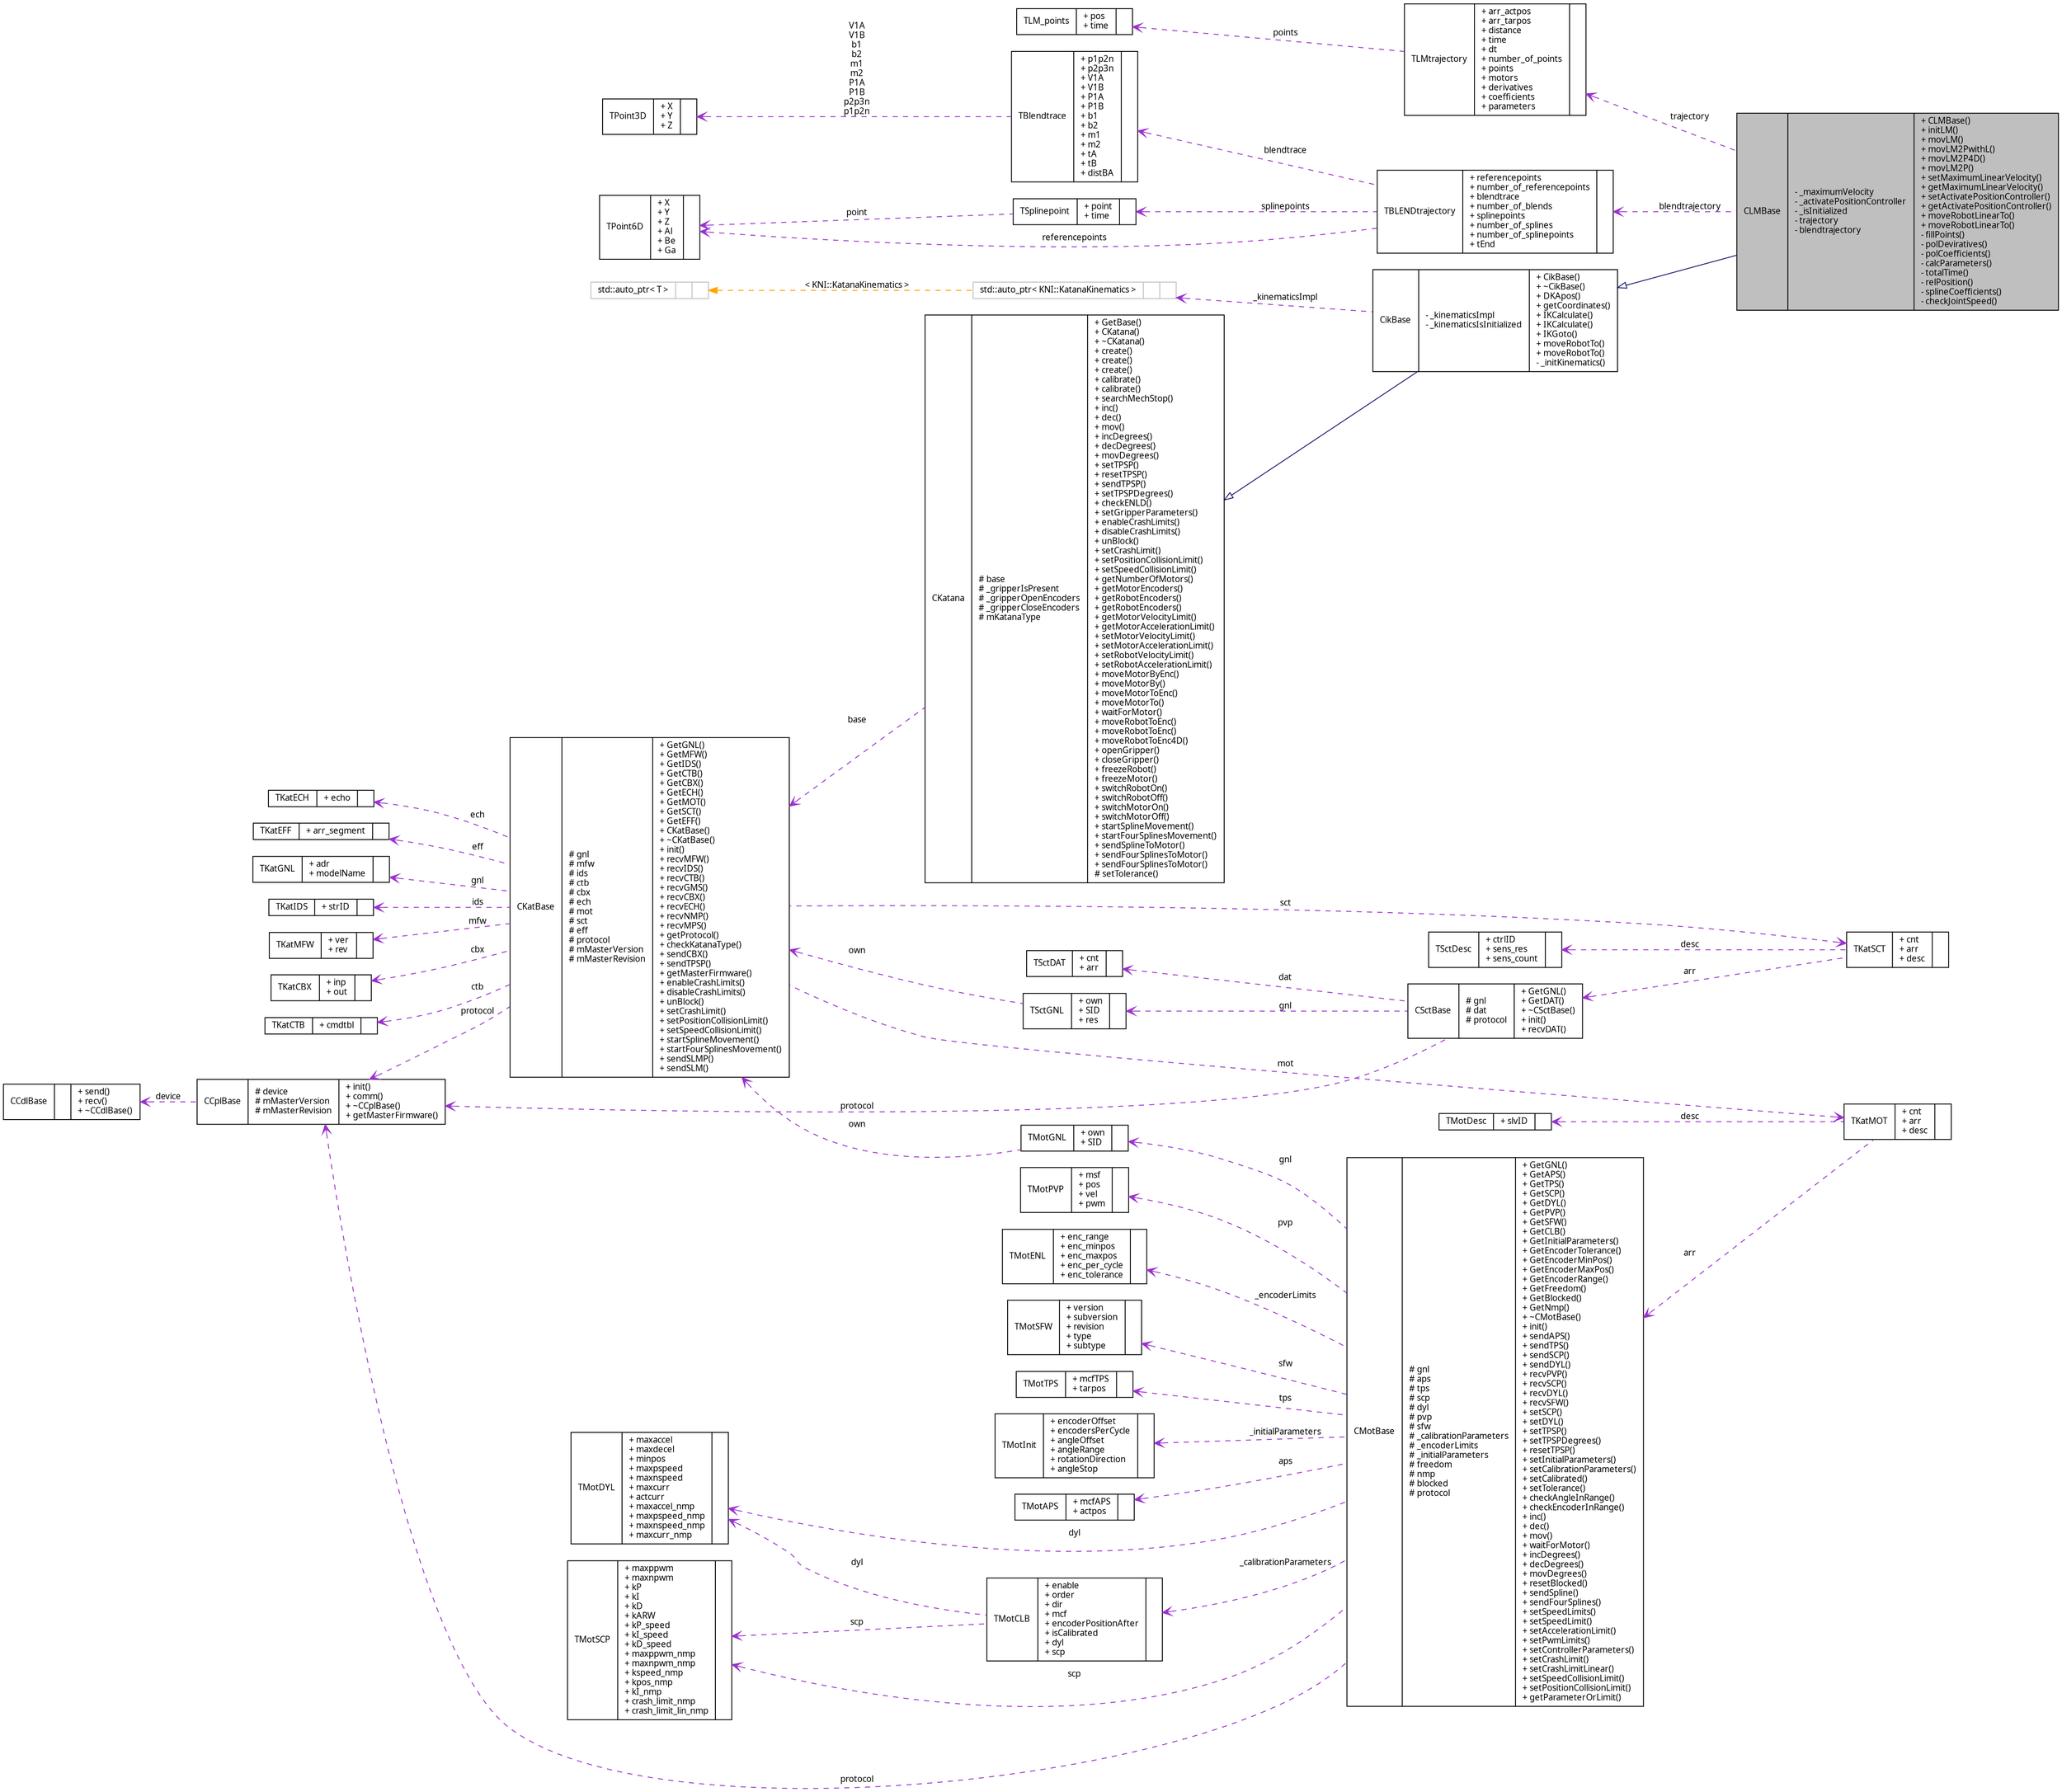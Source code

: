 digraph G
{
  edge [fontname="FreeSans.ttf",fontsize=10,labelfontname="FreeSans.ttf",labelfontsize=10];
  node [fontname="FreeSans.ttf",fontsize=10,shape=record];
  rankdir=LR;
  Node1 [label="{CLMBase\n|- _maximumVelocity\l- _activatePositionController\l- _isInitialized\l- trajectory\l- blendtrajectory\l|+ CLMBase()\l+ initLM()\l+ movLM()\l+ movLM2PwithL()\l+ movLM2P4D()\l+ movLM2P()\l+ setMaximumLinearVelocity()\l+ getMaximumLinearVelocity()\l+ setActivatePositionController()\l+ getActivatePositionController()\l+ moveRobotLinearTo()\l+ moveRobotLinearTo()\l- fillPoints()\l- polDeviratives()\l- polCoefficients()\l- calcParameters()\l- totalTime()\l- relPosition()\l- splineCoefficients()\l- checkJointSpeed()\l}",height=0.2,width=0.4,color="black", fillcolor="grey75", style="filled" fontcolor="black"];
  Node2 -> Node1 [dir=back,color="midnightblue",fontsize=10,style="solid",arrowtail="empty",fontname="FreeSans.ttf"];
  Node2 [label="{CikBase\n|- _kinematicsImpl\l- _kinematicsIsInitialized\l|+ CikBase()\l+ ~CikBase()\l+ DKApos()\l+ getCoordinates()\l+ IKCalculate()\l+ IKCalculate()\l+ IKGoto()\l+ moveRobotTo()\l+ moveRobotTo()\l- _initKinematics()\l}",height=0.2,width=0.4,color="black", fillcolor="white", style="filled",URL="$classCikBase.html"];
  Node3 -> Node2 [dir=back,color="midnightblue",fontsize=10,style="solid",arrowtail="empty",fontname="FreeSans.ttf"];
  Node3 [label="{CKatana\n|# base\l# _gripperIsPresent\l# _gripperOpenEncoders\l# _gripperCloseEncoders\l# mKatanaType\l|+ GetBase()\l+ CKatana()\l+ ~CKatana()\l+ create()\l+ create()\l+ create()\l+ calibrate()\l+ calibrate()\l+ searchMechStop()\l+ inc()\l+ dec()\l+ mov()\l+ incDegrees()\l+ decDegrees()\l+ movDegrees()\l+ setTPSP()\l+ resetTPSP()\l+ sendTPSP()\l+ setTPSPDegrees()\l+ checkENLD()\l+ setGripperParameters()\l+ enableCrashLimits()\l+ disableCrashLimits()\l+ unBlock()\l+ setCrashLimit()\l+ setPositionCollisionLimit()\l+ setSpeedCollisionLimit()\l+ getNumberOfMotors()\l+ getMotorEncoders()\l+ getRobotEncoders()\l+ getRobotEncoders()\l+ getMotorVelocityLimit()\l+ getMotorAccelerationLimit()\l+ setMotorVelocityLimit()\l+ setMotorAccelerationLimit()\l+ setRobotVelocityLimit()\l+ setRobotAccelerationLimit()\l+ moveMotorByEnc()\l+ moveMotorBy()\l+ moveMotorToEnc()\l+ moveMotorTo()\l+ waitForMotor()\l+ moveRobotToEnc()\l+ moveRobotToEnc()\l+ moveRobotToEnc4D()\l+ openGripper()\l+ closeGripper()\l+ freezeRobot()\l+ freezeMotor()\l+ switchRobotOn()\l+ switchRobotOff()\l+ switchMotorOn()\l+ switchMotorOff()\l+ startSplineMovement()\l+ startFourSplinesMovement()\l+ sendSplineToMotor()\l+ sendFourSplinesToMotor()\l+ sendFourSplinesToMotor()\l# setTolerance()\l}",height=0.2,width=0.4,color="black", fillcolor="white", style="filled",URL="$classCKatana.html",tooltip="Extended Katana class with additional functions."];
  Node4 -> Node3 [dir=back,color="darkorchid3",fontsize=10,style="dashed",label="base",arrowtail="open",fontname="FreeSans.ttf"];
  Node4 [label="{CKatBase\n|# gnl\l# mfw\l# ids\l# ctb\l# cbx\l# ech\l# mot\l# sct\l# eff\l# protocol\l# mMasterVersion\l# mMasterRevision\l|+ GetGNL()\l+ GetMFW()\l+ GetIDS()\l+ GetCTB()\l+ GetCBX()\l+ GetECH()\l+ GetMOT()\l+ GetSCT()\l+ GetEFF()\l+ CKatBase()\l+ ~CKatBase()\l+ init()\l+ recvMFW()\l+ recvIDS()\l+ recvCTB()\l+ recvGMS()\l+ recvCBX()\l+ recvECH()\l+ recvNMP()\l+ recvMPS()\l+ getProtocol()\l+ checkKatanaType()\l+ sendCBX()\l+ sendTPSP()\l+ getMasterFirmware()\l+ enableCrashLimits()\l+ disableCrashLimits()\l+ unBlock()\l+ setCrashLimit()\l+ setPositionCollisionLimit()\l+ setSpeedCollisionLimit()\l+ startSplineMovement()\l+ startFourSplinesMovement()\l+ sendSLMP()\l+ sendSLM()\l}",height=0.2,width=0.4,color="black", fillcolor="white", style="filled",URL="$classCKatBase.html",tooltip="Base Katana class."];
  Node5 -> Node4 [dir=back,color="darkorchid3",fontsize=10,style="dashed",label="mfw",arrowtail="open",fontname="FreeSans.ttf"];
  Node5 [label="{TKatMFW\n|+ ver\l+ rev\l|}",height=0.2,width=0.4,color="black", fillcolor="white", style="filled",URL="$structTKatMFW.html",tooltip="[MFW] master firmware version/revision number"];
  Node6 -> Node4 [dir=back,color="darkorchid3",fontsize=10,style="dashed",label="cbx",arrowtail="open",fontname="FreeSans.ttf"];
  Node6 [label="{TKatCBX\n|+ inp\l+ out\l|}",height=0.2,width=0.4,color="black", fillcolor="white", style="filled",URL="$structTKatCBX.html",tooltip="[CBX] connector box"];
  Node7 -> Node4 [dir=back,color="darkorchid3",fontsize=10,style="dashed",label="sct",arrowtail="open",fontname="FreeSans.ttf"];
  Node7 [label="{TKatSCT\n|+ cnt\l+ arr\l+ desc\l|}",height=0.2,width=0.4,color="black", fillcolor="white", style="filled",URL="$structTKatSCT.html",tooltip="[SCT] every sens ctrl&#39;s attributes"];
  Node8 -> Node7 [dir=back,color="darkorchid3",fontsize=10,style="dashed",label="desc",arrowtail="open",fontname="FreeSans.ttf"];
  Node8 [label="{TSctDesc\n|+ ctrlID\l+ sens_res\l+ sens_count\l|}",height=0.2,width=0.4,color="black", fillcolor="white", style="filled",URL="$structTSctDesc.html",tooltip="sensor controller description (partly)"];
  Node9 -> Node7 [dir=back,color="darkorchid3",fontsize=10,style="dashed",label="arr",arrowtail="open",fontname="FreeSans.ttf"];
  Node9 [label="{CSctBase\n|# gnl\l# dat\l# protocol\l|+ GetGNL()\l+ GetDAT()\l+ ~CSctBase()\l+ init()\l+ recvDAT()\l}",height=0.2,width=0.4,color="black", fillcolor="white", style="filled",URL="$classCSctBase.html",tooltip="Sensor Controller class."];
  Node10 -> Node9 [dir=back,color="darkorchid3",fontsize=10,style="dashed",label="gnl",arrowtail="open",fontname="FreeSans.ttf"];
  Node10 [label="{TSctGNL\n|+ own\l+ SID\l+ res\l|}",height=0.2,width=0.4,color="black", fillcolor="white", style="filled",URL="$structTSctGNL.html",tooltip="[GNL] controller generals"];
  Node4 -> Node10 [dir=back,color="darkorchid3",fontsize=10,style="dashed",label="own",arrowtail="open",fontname="FreeSans.ttf"];
  Node11 -> Node9 [dir=back,color="darkorchid3",fontsize=10,style="dashed",label="dat",arrowtail="open",fontname="FreeSans.ttf"];
  Node11 [label="{TSctDAT\n|+ cnt\l+ arr\l|}",height=0.2,width=0.4,color="black", fillcolor="white", style="filled",URL="$structTSctDAT.html",tooltip="[DAT] sensor data"];
  Node12 -> Node9 [dir=back,color="darkorchid3",fontsize=10,style="dashed",label="protocol",arrowtail="open",fontname="FreeSans.ttf"];
  Node12 [label="{CCplBase\n|# device\l# mMasterVersion\l# mMasterRevision\l|+ init()\l+ comm()\l+ ~CCplBase()\l+ getMasterFirmware()\l}",height=0.2,width=0.4,color="black", fillcolor="white", style="filled",URL="$classCCplBase.html",tooltip="Abstract base class for protocol definiton."];
  Node13 -> Node12 [dir=back,color="darkorchid3",fontsize=10,style="dashed",label="device",arrowtail="open",fontname="FreeSans.ttf"];
  Node13 [label="{CCdlBase\n||+ send()\l+ recv()\l+ ~CCdlBase()\l}",height=0.2,width=0.4,color="black", fillcolor="white", style="filled",URL="$classCCdlBase.html",tooltip="Abstract base class for devices."];
  Node14 -> Node4 [dir=back,color="darkorchid3",fontsize=10,style="dashed",label="ctb",arrowtail="open",fontname="FreeSans.ttf"];
  Node14 [label="{TKatCTB\n|+ cmdtbl\l|}",height=0.2,width=0.4,color="black", fillcolor="white", style="filled",URL="$structTKatCTB.html",tooltip="[CTB] command table defined in the firmware"];
  Node15 -> Node4 [dir=back,color="darkorchid3",fontsize=10,style="dashed",label="ech",arrowtail="open",fontname="FreeSans.ttf"];
  Node15 [label="{TKatECH\n|+ echo\l|}",height=0.2,width=0.4,color="black", fillcolor="white", style="filled",URL="$structTKatECH.html",tooltip="[ECH] echo"];
  Node16 -> Node4 [dir=back,color="darkorchid3",fontsize=10,style="dashed",label="eff",arrowtail="open",fontname="FreeSans.ttf"];
  Node16 [label="{TKatEFF\n|+ arr_segment\l|}",height=0.2,width=0.4,color="black", fillcolor="white", style="filled",URL="$structTKatEFF.html",tooltip="Inverse Kinematics structure of the endeffektor."];
  Node17 -> Node4 [dir=back,color="darkorchid3",fontsize=10,style="dashed",label="gnl",arrowtail="open",fontname="FreeSans.ttf"];
  Node17 [label="{TKatGNL\n|+ adr\l+ modelName\l|}",height=0.2,width=0.4,color="black", fillcolor="white", style="filled",URL="$structTKatGNL.html",tooltip="[GNL] general robot attributes"];
  Node18 -> Node4 [dir=back,color="darkorchid3",fontsize=10,style="dashed",label="mot",arrowtail="open",fontname="FreeSans.ttf"];
  Node18 [label="{TKatMOT\n|+ cnt\l+ arr\l+ desc\l|}",height=0.2,width=0.4,color="black", fillcolor="white", style="filled",URL="$structTKatMOT.html",tooltip="[MOT] every motor&#39;s attributes"];
  Node19 -> Node18 [dir=back,color="darkorchid3",fontsize=10,style="dashed",label="desc",arrowtail="open",fontname="FreeSans.ttf"];
  Node19 [label="{TMotDesc\n|+ slvID\l|}",height=0.2,width=0.4,color="black", fillcolor="white", style="filled",URL="$structTMotDesc.html",tooltip="motor description (partly)"];
  Node20 -> Node18 [dir=back,color="darkorchid3",fontsize=10,style="dashed",label="arr",arrowtail="open",fontname="FreeSans.ttf"];
  Node20 [label="{CMotBase\n|# gnl\l# aps\l# tps\l# scp\l# dyl\l# pvp\l# sfw\l# _calibrationParameters\l# _encoderLimits\l# _initialParameters\l# freedom\l# nmp\l# blocked\l# protocol\l|+ GetGNL()\l+ GetAPS()\l+ GetTPS()\l+ GetSCP()\l+ GetDYL()\l+ GetPVP()\l+ GetSFW()\l+ GetCLB()\l+ GetInitialParameters()\l+ GetEncoderTolerance()\l+ GetEncoderMinPos()\l+ GetEncoderMaxPos()\l+ GetEncoderRange()\l+ GetFreedom()\l+ GetBlocked()\l+ GetNmp()\l+ ~CMotBase()\l+ init()\l+ sendAPS()\l+ sendTPS()\l+ sendSCP()\l+ sendDYL()\l+ recvPVP()\l+ recvSCP()\l+ recvDYL()\l+ recvSFW()\l+ setSCP()\l+ setDYL()\l+ setTPSP()\l+ setTPSPDegrees()\l+ resetTPSP()\l+ setInitialParameters()\l+ setCalibrationParameters()\l+ setCalibrated()\l+ setTolerance()\l+ checkAngleInRange()\l+ checkEncoderInRange()\l+ inc()\l+ dec()\l+ mov()\l+ waitForMotor()\l+ incDegrees()\l+ decDegrees()\l+ movDegrees()\l+ resetBlocked()\l+ sendSpline()\l+ sendFourSplines()\l+ setSpeedLimits()\l+ setSpeedLimit()\l+ setAccelerationLimit()\l+ setPwmLimits()\l+ setControllerParameters()\l+ setCrashLimit()\l+ setCrashLimitLinear()\l+ setSpeedCollisionLimit()\l+ setPositionCollisionLimit()\l+ getParameterOrLimit()\l}",height=0.2,width=0.4,color="black", fillcolor="white", style="filled",URL="$classCMotBase.html",tooltip="Motor class."];
  Node21 -> Node20 [dir=back,color="darkorchid3",fontsize=10,style="dashed",label="_encoderLimits",arrowtail="open",fontname="FreeSans.ttf"];
  Node21 [label="{TMotENL\n|+ enc_range\l+ enc_minpos\l+ enc_maxpos\l+ enc_per_cycle\l+ enc_tolerance\l|}",height=0.2,width=0.4,color="black", fillcolor="white", style="filled",URL="$structTMotENL.html",tooltip="[ENL] limits in encoder values (INTERNAL STRUCTURE!)"];
  Node22 -> Node20 [dir=back,color="darkorchid3",fontsize=10,style="dashed",label="sfw",arrowtail="open",fontname="FreeSans.ttf"];
  Node22 [label="{TMotSFW\n|+ version\l+ subversion\l+ revision\l+ type\l+ subtype\l|}",height=0.2,width=0.4,color="black", fillcolor="white", style="filled",URL="$structTMotSFW.html",tooltip="[SFW] slave firmware"];
  Node23 -> Node20 [dir=back,color="darkorchid3",fontsize=10,style="dashed",label="gnl",arrowtail="open",fontname="FreeSans.ttf"];
  Node23 [label="{TMotGNL\n|+ own\l+ SID\l|}",height=0.2,width=0.4,color="black", fillcolor="white", style="filled",URL="$structTMotGNL.html",tooltip="[GNL] motor generals"];
  Node4 -> Node23 [dir=back,color="darkorchid3",fontsize=10,style="dashed",label="own",arrowtail="open",fontname="FreeSans.ttf"];
  Node24 -> Node20 [dir=back,color="darkorchid3",fontsize=10,style="dashed",label="_initialParameters",arrowtail="open",fontname="FreeSans.ttf"];
  Node24 [label="{TMotInit\n|+ encoderOffset\l+ encodersPerCycle\l+ angleOffset\l+ angleRange\l+ rotationDirection\l+ angleStop\l|}",height=0.2,width=0.4,color="black", fillcolor="white", style="filled",URL="$structTMotInit.html",tooltip="Initial motor parameters."];
  Node25 -> Node20 [dir=back,color="darkorchid3",fontsize=10,style="dashed",label="_calibrationParameters",arrowtail="open",fontname="FreeSans.ttf"];
  Node25 [label="{TMotCLB\n|+ enable\l+ order\l+ dir\l+ mcf\l+ encoderPositionAfter\l+ isCalibrated\l+ dyl\l+ scp\l|}",height=0.2,width=0.4,color="black", fillcolor="white", style="filled",URL="$structTMotCLB.html",tooltip="Calibration structure for single motors."];
  Node26 -> Node25 [dir=back,color="darkorchid3",fontsize=10,style="dashed",label="scp",arrowtail="open",fontname="FreeSans.ttf"];
  Node26 [label="{TMotSCP\n|+ maxppwm\l+ maxnpwm\l+ kP\l+ kI\l+ kD\l+ kARW\l+ kP_speed\l+ kI_speed\l+ kD_speed\l+ maxppwm_nmp\l+ maxnpwm_nmp\l+ kspeed_nmp\l+ kpos_nmp\l+ kI_nmp\l+ crash_limit_nmp\l+ crash_limit_lin_nmp\l|}",height=0.2,width=0.4,color="black", fillcolor="white", style="filled",URL="$structTMotSCP.html",tooltip="[SCP] static controller parameters"];
  Node27 -> Node25 [dir=back,color="darkorchid3",fontsize=10,style="dashed",label="dyl",arrowtail="open",fontname="FreeSans.ttf"];
  Node27 [label="{TMotDYL\n|+ maxaccel\l+ maxdecel\l+ minpos\l+ maxpspeed\l+ maxnspeed\l+ maxcurr\l+ actcurr\l+ maxaccel_nmp\l+ maxpspeed_nmp\l+ maxnspeed_nmp\l+ maxcurr_nmp\l|}",height=0.2,width=0.4,color="black", fillcolor="white", style="filled",URL="$structTMotDYL.html",tooltip="[DYL] dynamic limits"];
  Node28 -> Node20 [dir=back,color="darkorchid3",fontsize=10,style="dashed",label="pvp",arrowtail="open",fontname="FreeSans.ttf"];
  Node28 [label="{TMotPVP\n|+ msf\l+ pos\l+ vel\l+ pwm\l|}",height=0.2,width=0.4,color="black", fillcolor="white", style="filled",URL="$structTMotPVP.html",tooltip="[PVP] position, velocity, pulse width modulation"];
  Node29 -> Node20 [dir=back,color="darkorchid3",fontsize=10,style="dashed",label="aps",arrowtail="open",fontname="FreeSans.ttf"];
  Node29 [label="{TMotAPS\n|+ mcfAPS\l+ actpos\l|}",height=0.2,width=0.4,color="black", fillcolor="white", style="filled",URL="$structTMotAPS.html",tooltip="[APS] actual position"];
  Node26 -> Node20 [dir=back,color="darkorchid3",fontsize=10,style="dashed",label="scp",arrowtail="open",fontname="FreeSans.ttf"];
  Node30 -> Node20 [dir=back,color="darkorchid3",fontsize=10,style="dashed",label="tps",arrowtail="open",fontname="FreeSans.ttf"];
  Node30 [label="{TMotTPS\n|+ mcfTPS\l+ tarpos\l|}",height=0.2,width=0.4,color="black", fillcolor="white", style="filled",URL="$structTMotTPS.html",tooltip="[TPS] target position"];
  Node12 -> Node20 [dir=back,color="darkorchid3",fontsize=10,style="dashed",label="protocol",arrowtail="open",fontname="FreeSans.ttf"];
  Node27 -> Node20 [dir=back,color="darkorchid3",fontsize=10,style="dashed",label="dyl",arrowtail="open",fontname="FreeSans.ttf"];
  Node31 -> Node4 [dir=back,color="darkorchid3",fontsize=10,style="dashed",label="ids",arrowtail="open",fontname="FreeSans.ttf"];
  Node31 [label="{TKatIDS\n|+ strID\l|}",height=0.2,width=0.4,color="black", fillcolor="white", style="filled",URL="$structTKatIDS.html",tooltip="[IDS] identification string"];
  Node12 -> Node4 [dir=back,color="darkorchid3",fontsize=10,style="dashed",label="protocol",arrowtail="open",fontname="FreeSans.ttf"];
  Node32 -> Node2 [dir=back,color="darkorchid3",fontsize=10,style="dashed",label="_kinematicsImpl",arrowtail="open",fontname="FreeSans.ttf"];
  Node32 [label="{std::auto_ptr\< KNI::KatanaKinematics \>\n||}",height=0.2,width=0.4,color="grey75", fillcolor="white", style="filled"];
  Node33 -> Node32 [dir=back,color="orange",fontsize=10,style="dashed",label="\< KNI::KatanaKinematics \>",fontname="FreeSans.ttf"];
  Node33 [label="{std::auto_ptr\< T \>\n||}",height=0.2,width=0.4,color="grey75", fillcolor="white", style="filled",tooltip="STL class."];
  Node34 -> Node1 [dir=back,color="darkorchid3",fontsize=10,style="dashed",label="trajectory",arrowtail="open",fontname="FreeSans.ttf"];
  Node34 [label="{TLMtrajectory\n|+ arr_actpos\l+ arr_tarpos\l+ distance\l+ time\l+ dt\l+ number_of_points\l+ points\l+ motors\l+ derivatives\l+ coefficients\l+ parameters\l|}",height=0.2,width=0.4,color="black", fillcolor="white", style="filled",URL="$structTLMtrajectory.html",tooltip="[LM] linear movement: parameters"];
  Node35 -> Node34 [dir=back,color="darkorchid3",fontsize=10,style="dashed",label="points",arrowtail="open",fontname="FreeSans.ttf"];
  Node35 [label="{TLM_points\n|+ pos\l+ time\l|}",height=0.2,width=0.4,color="black", fillcolor="white", style="filled",URL="$structTLM__points.html",tooltip="[LM] linear movement: points to be interpolated"];
  Node36 -> Node1 [dir=back,color="darkorchid3",fontsize=10,style="dashed",label="blendtrajectory",arrowtail="open",fontname="FreeSans.ttf"];
  Node36 [label="{TBLENDtrajectory\n|+ referencepoints\l+ number_of_referencepoints\l+ blendtrace\l+ number_of_blends\l+ splinepoints\l+ number_of_splines\l+ number_of_splinepoints\l+ tEnd\l|}",height=0.2,width=0.4,color="black", fillcolor="white", style="filled",URL="$structTBLENDtrajectory.html",tooltip="[LMBLEND] Trajectory points"];
  Node37 -> Node36 [dir=back,color="darkorchid3",fontsize=10,style="dashed",label="splinepoints",arrowtail="open",fontname="FreeSans.ttf"];
  Node37 [label="{TSplinepoint\n|+ point\l+ time\l|}",height=0.2,width=0.4,color="black", fillcolor="white", style="filled",URL="$structTSplinepoint.html"];
  Node38 -> Node37 [dir=back,color="darkorchid3",fontsize=10,style="dashed",label="point",arrowtail="open",fontname="FreeSans.ttf"];
  Node38 [label="{TPoint6D\n|+ X\l+ Y\l+ Z\l+ Al\l+ Be\l+ Ga\l|}",height=0.2,width=0.4,color="black", fillcolor="white", style="filled",URL="$structTPoint6D.html",tooltip="[LMBLEND] Standard coordinates for a point in space"];
  Node39 -> Node36 [dir=back,color="darkorchid3",fontsize=10,style="dashed",label="blendtrace",arrowtail="open",fontname="FreeSans.ttf"];
  Node39 [label="{TBlendtrace\n|+ p1p2n\l+ p2p3n\l+ V1A\l+ V1B\l+ P1A\l+ P1B\l+ b1\l+ b2\l+ m1\l+ m2\l+ tA\l+ tB\l+ distBA\l|}",height=0.2,width=0.4,color="black", fillcolor="white", style="filled",URL="$structTBlendtrace.html"];
  Node40 -> Node39 [dir=back,color="darkorchid3",fontsize=10,style="dashed",label="V1A\nV1B\nb1\nb2\nm1\nm2\nP1A\nP1B\np2p3n\np1p2n",arrowtail="open",fontname="FreeSans.ttf"];
  Node40 [label="{TPoint3D\n|+ X\l+ Y\l+ Z\l|}",height=0.2,width=0.4,color="black", fillcolor="white", style="filled",URL="$structTPoint3D.html"];
  Node38 -> Node36 [dir=back,color="darkorchid3",fontsize=10,style="dashed",label="referencepoints",arrowtail="open",fontname="FreeSans.ttf"];
}
